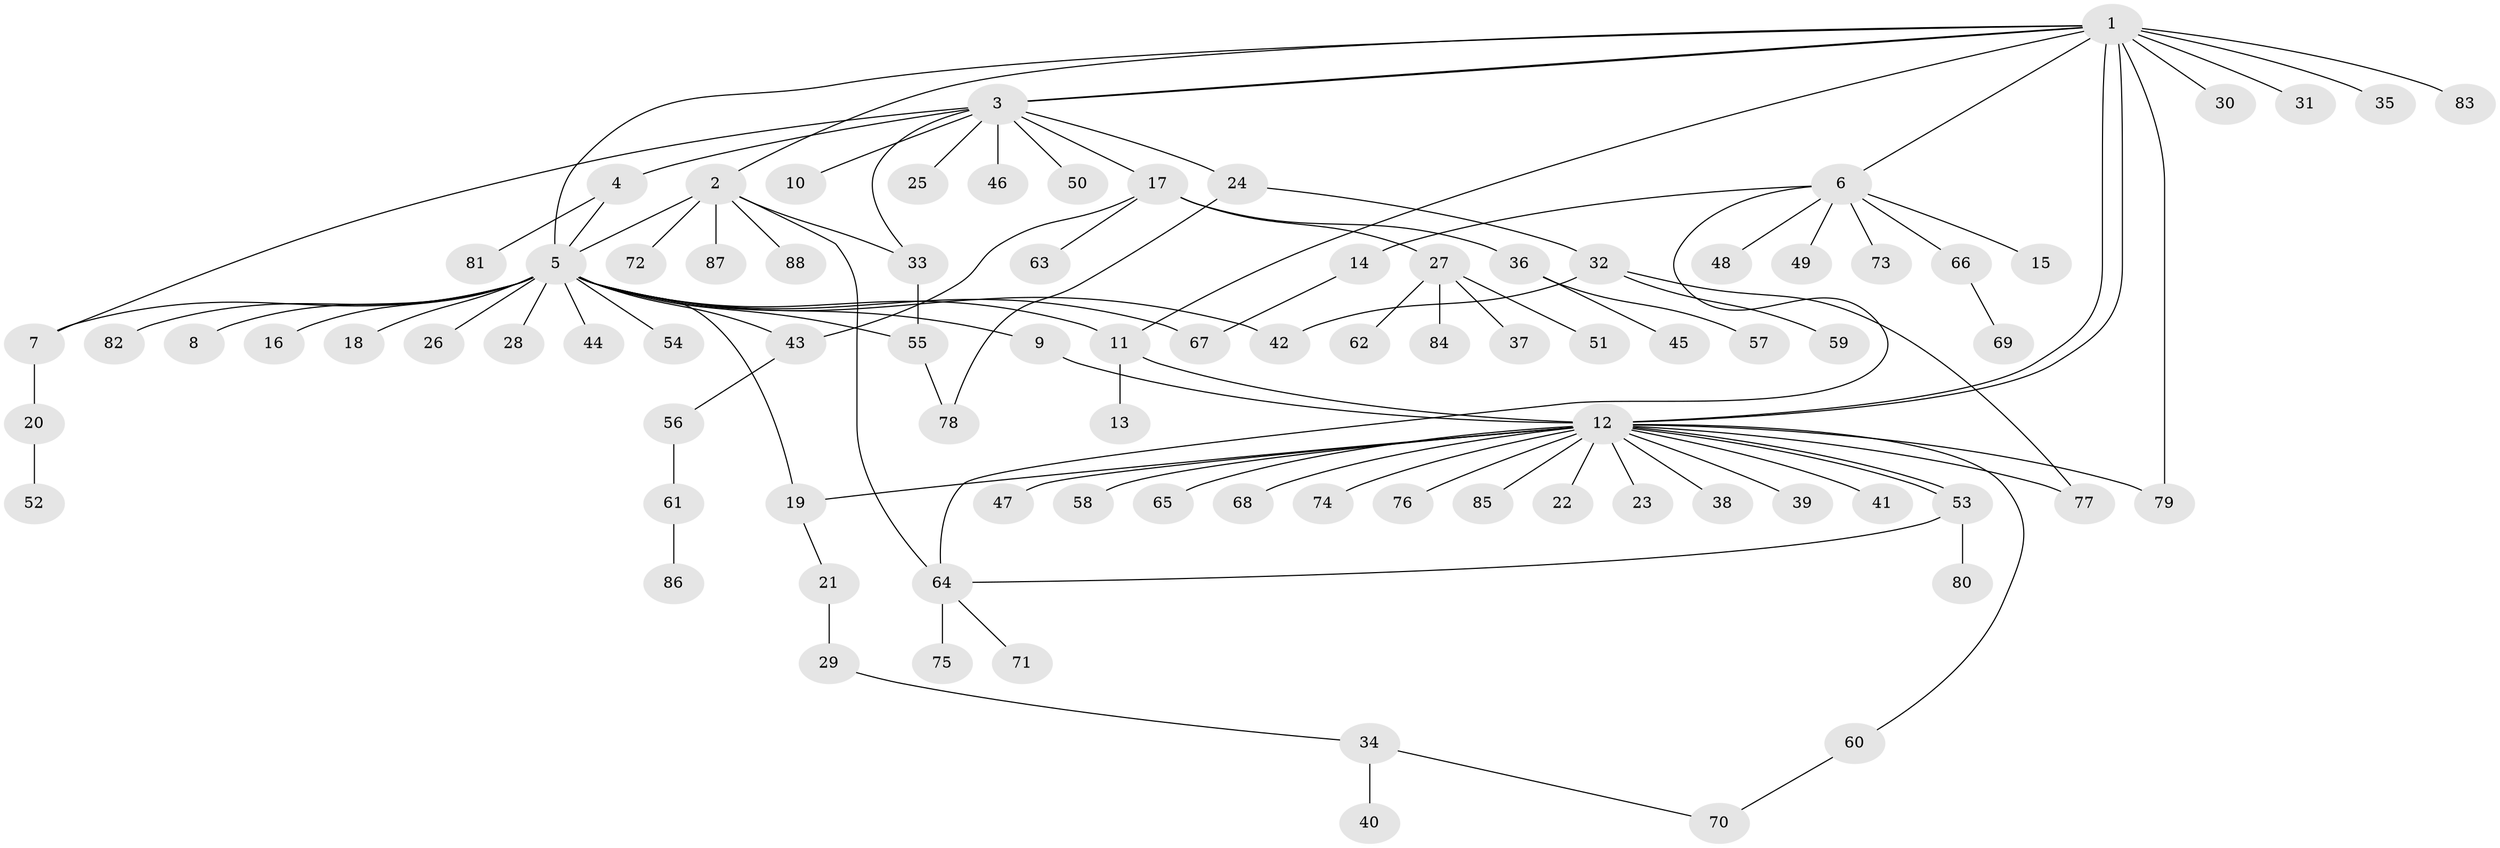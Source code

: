 // coarse degree distribution, {10: 0.02702702702702703, 5: 0.02702702702702703, 6: 0.05405405405405406, 2: 0.1891891891891892, 7: 0.08108108108108109, 3: 0.08108108108108109, 4: 0.13513513513513514, 1: 0.40540540540540543}
// Generated by graph-tools (version 1.1) at 2025/50/03/04/25 22:50:32]
// undirected, 88 vertices, 108 edges
graph export_dot {
  node [color=gray90,style=filled];
  1;
  2;
  3;
  4;
  5;
  6;
  7;
  8;
  9;
  10;
  11;
  12;
  13;
  14;
  15;
  16;
  17;
  18;
  19;
  20;
  21;
  22;
  23;
  24;
  25;
  26;
  27;
  28;
  29;
  30;
  31;
  32;
  33;
  34;
  35;
  36;
  37;
  38;
  39;
  40;
  41;
  42;
  43;
  44;
  45;
  46;
  47;
  48;
  49;
  50;
  51;
  52;
  53;
  54;
  55;
  56;
  57;
  58;
  59;
  60;
  61;
  62;
  63;
  64;
  65;
  66;
  67;
  68;
  69;
  70;
  71;
  72;
  73;
  74;
  75;
  76;
  77;
  78;
  79;
  80;
  81;
  82;
  83;
  84;
  85;
  86;
  87;
  88;
  1 -- 2;
  1 -- 3;
  1 -- 3;
  1 -- 5;
  1 -- 6;
  1 -- 11;
  1 -- 12;
  1 -- 12;
  1 -- 30;
  1 -- 31;
  1 -- 35;
  1 -- 79;
  1 -- 83;
  2 -- 5;
  2 -- 33;
  2 -- 64;
  2 -- 72;
  2 -- 87;
  2 -- 88;
  3 -- 4;
  3 -- 7;
  3 -- 10;
  3 -- 17;
  3 -- 24;
  3 -- 25;
  3 -- 33;
  3 -- 46;
  3 -- 50;
  4 -- 5;
  4 -- 81;
  5 -- 7;
  5 -- 8;
  5 -- 9;
  5 -- 11;
  5 -- 16;
  5 -- 18;
  5 -- 19;
  5 -- 26;
  5 -- 28;
  5 -- 42;
  5 -- 43;
  5 -- 44;
  5 -- 54;
  5 -- 55;
  5 -- 67;
  5 -- 82;
  6 -- 14;
  6 -- 15;
  6 -- 48;
  6 -- 49;
  6 -- 64;
  6 -- 66;
  6 -- 73;
  7 -- 20;
  9 -- 12;
  11 -- 12;
  11 -- 13;
  12 -- 19;
  12 -- 22;
  12 -- 23;
  12 -- 38;
  12 -- 39;
  12 -- 41;
  12 -- 47;
  12 -- 53;
  12 -- 53;
  12 -- 58;
  12 -- 60;
  12 -- 65;
  12 -- 68;
  12 -- 74;
  12 -- 76;
  12 -- 77;
  12 -- 79;
  12 -- 85;
  14 -- 67;
  17 -- 27;
  17 -- 36;
  17 -- 43;
  17 -- 63;
  19 -- 21;
  20 -- 52;
  21 -- 29;
  24 -- 32;
  24 -- 78;
  27 -- 37;
  27 -- 51;
  27 -- 62;
  27 -- 84;
  29 -- 34;
  32 -- 42;
  32 -- 59;
  32 -- 77;
  33 -- 55;
  34 -- 40;
  34 -- 70;
  36 -- 45;
  36 -- 57;
  43 -- 56;
  53 -- 64;
  53 -- 80;
  55 -- 78;
  56 -- 61;
  60 -- 70;
  61 -- 86;
  64 -- 71;
  64 -- 75;
  66 -- 69;
}
